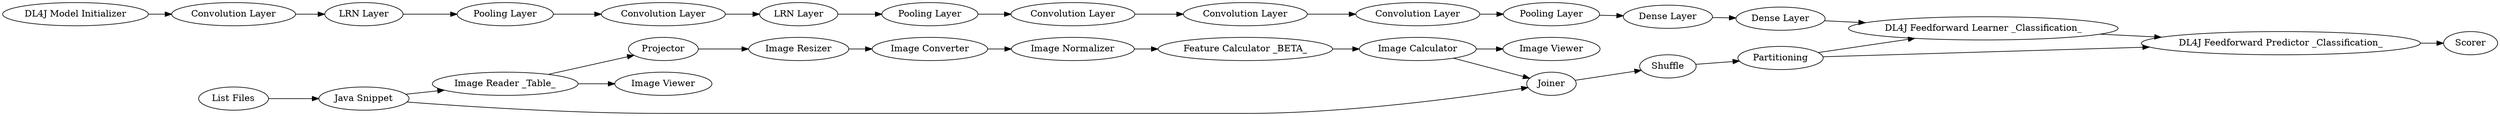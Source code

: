digraph {
	"-5492672020603727664_67" [label=Projector]
	"4094804111990471022_22" [label="DL4J Feedforward Learner _Classification_"]
	"-5492672020603727664_73" [label="Image Calculator"]
	"4716316122145945277_55" [label="Convolution Layer"]
	"4716316122145945277_57" [label="Pooling Layer"]
	"4716316122145945277_59" [label="Pooling Layer"]
	"4716316122145945277_51" [label="Pooling Layer"]
	"4716316122145945277_62" [label="Convolution Layer"]
	"4094804111990471022_50" [label=Partitioning]
	"4716316122145945277_56" [label="Convolution Layer"]
	"-5492672020603727664_66" [label="Image Reader _Table_"]
	"4716316122145945277_54" [label="Convolution Layer"]
	"-5492672020603727664_70" [label="Image Normalizer"]
	"-5492672020603727664_71" [label="Image Converter"]
	"4094804111990471022_75" [label="DL4J Feedforward Predictor _Classification_"]
	"-5492672020603727664_74" [label=Joiner]
	"4716316122145945277_63" [label="Dense Layer"]
	"-5492672020603727664_69" [label="Image Resizer"]
	"4716316122145945277_58" [label="Dense Layer"]
	"-5492672020603727664_65" [label="Java Snippet"]
	"4716316122145945277_52" [label="Convolution Layer"]
	"4716316122145945277_61" [label="DL4J Model Initializer"]
	"4716316122145945277_60" [label="LRN Layer"]
	"4094804111990471022_76" [label=Scorer]
	"-5492672020603727664_72" [label="Feature Calculator _BETA_"]
	"-5492672020603727664_75" [label="Image Viewer"]
	"-5492672020603727664_1" [label="List Files"]
	"-5492672020603727664_76" [label="Image Viewer"]
	"4716316122145945277_53" [label="LRN Layer"]
	"-5492672020603727664_23" [label=Shuffle]
	"4716316122145945277_52" -> "4716316122145945277_62"
	"4716316122145945277_57" -> "4716316122145945277_52"
	"-5492672020603727664_67" -> "-5492672020603727664_69"
	"4716316122145945277_55" -> "4716316122145945277_60"
	"4716316122145945277_58" -> "4094804111990471022_22"
	"4094804111990471022_50" -> "4094804111990471022_75"
	"-5492672020603727664_69" -> "-5492672020603727664_71"
	"4094804111990471022_50" -> "4094804111990471022_22"
	"4716316122145945277_62" -> "4716316122145945277_56"
	"-5492672020603727664_73" -> "-5492672020603727664_76"
	"-5492672020603727664_72" -> "-5492672020603727664_73"
	"4716316122145945277_56" -> "4716316122145945277_51"
	"4716316122145945277_61" -> "4716316122145945277_55"
	"-5492672020603727664_23" -> "4094804111990471022_50"
	"4716316122145945277_51" -> "4716316122145945277_63"
	"-5492672020603727664_1" -> "-5492672020603727664_65"
	"4716316122145945277_53" -> "4716316122145945277_57"
	"-5492672020603727664_71" -> "-5492672020603727664_70"
	"4716316122145945277_59" -> "4716316122145945277_54"
	"-5492672020603727664_65" -> "-5492672020603727664_66"
	"4716316122145945277_54" -> "4716316122145945277_53"
	"4094804111990471022_22" -> "4094804111990471022_75"
	"-5492672020603727664_66" -> "-5492672020603727664_67"
	"-5492672020603727664_74" -> "-5492672020603727664_23"
	"-5492672020603727664_70" -> "-5492672020603727664_72"
	"4716316122145945277_60" -> "4716316122145945277_59"
	"-5492672020603727664_73" -> "-5492672020603727664_74"
	"4094804111990471022_75" -> "4094804111990471022_76"
	"-5492672020603727664_66" -> "-5492672020603727664_75"
	"4716316122145945277_63" -> "4716316122145945277_58"
	"-5492672020603727664_65" -> "-5492672020603727664_74"
	rankdir=LR
}
